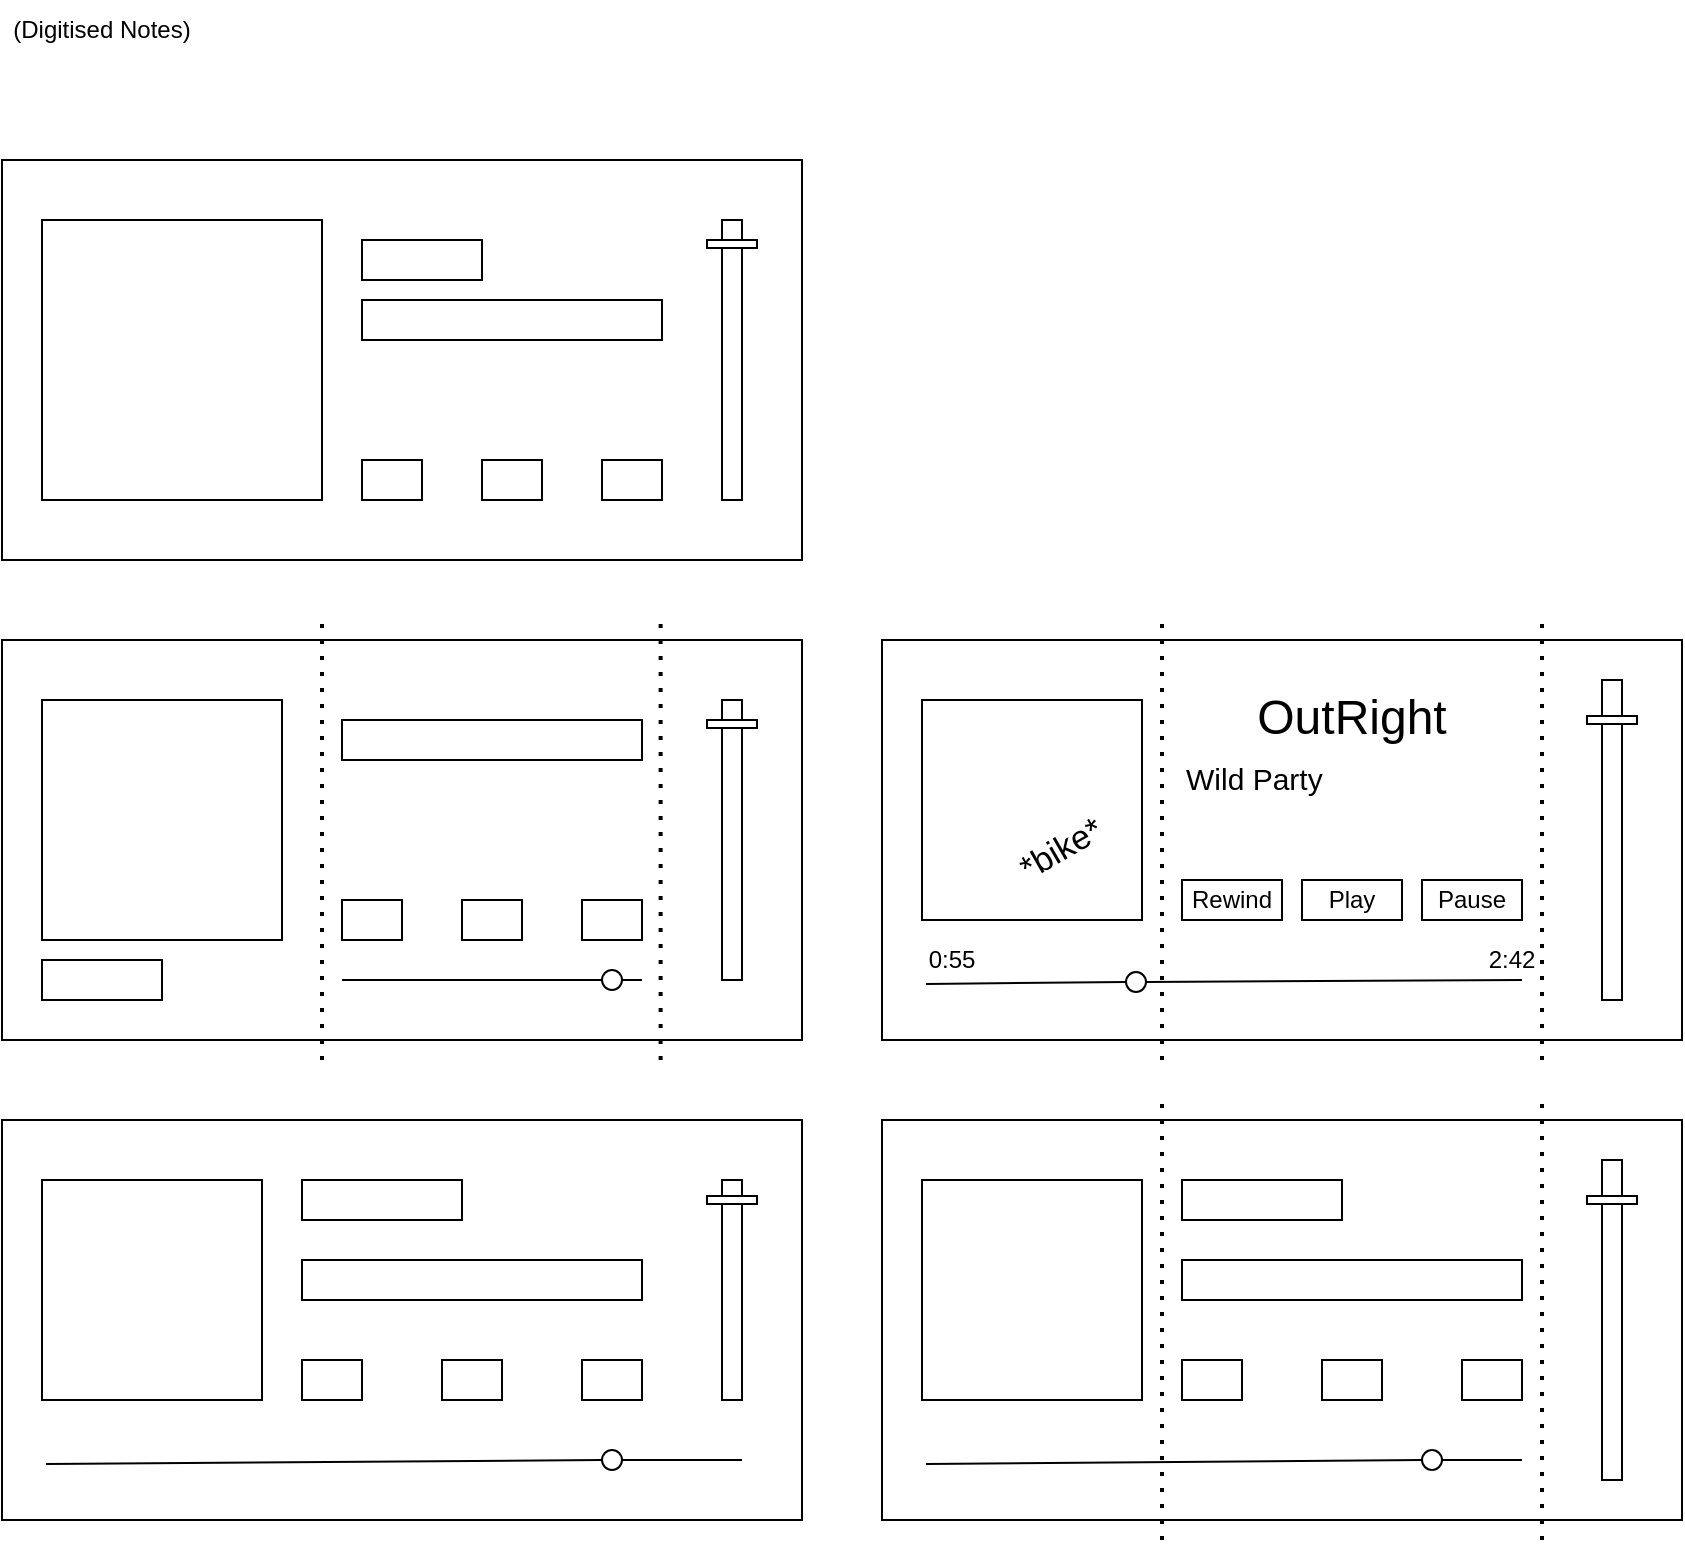 <mxfile version="24.7.5" pages="2">
  <diagram name="Initial Designs" id="BdBpXy0JC9spcdzFq0uu">
    <mxGraphModel dx="1259" dy="673" grid="1" gridSize="10" guides="1" tooltips="1" connect="1" arrows="1" fold="1" page="1" pageScale="1" pageWidth="1169" pageHeight="827" math="0" shadow="0">
      <root>
        <mxCell id="0" />
        <mxCell id="1" parent="0" />
        <mxCell id="-a6vra3BTojGLcCyPydO-1" value="" style="rounded=0;whiteSpace=wrap;html=1;" parent="1" vertex="1">
          <mxGeometry x="40" y="120" width="400" height="200" as="geometry" />
        </mxCell>
        <mxCell id="-a6vra3BTojGLcCyPydO-2" value="(Digitised Notes)" style="text;html=1;align=center;verticalAlign=middle;whiteSpace=wrap;rounded=0;" parent="1" vertex="1">
          <mxGeometry x="40" y="40" width="100" height="30" as="geometry" />
        </mxCell>
        <mxCell id="-a6vra3BTojGLcCyPydO-3" value="" style="whiteSpace=wrap;html=1;aspect=fixed;" parent="1" vertex="1">
          <mxGeometry x="60" y="150" width="140" height="140" as="geometry" />
        </mxCell>
        <mxCell id="-a6vra3BTojGLcCyPydO-4" value="" style="rounded=0;whiteSpace=wrap;html=1;" parent="1" vertex="1">
          <mxGeometry x="220" y="160" width="60" height="20" as="geometry" />
        </mxCell>
        <mxCell id="-a6vra3BTojGLcCyPydO-5" value="" style="rounded=0;whiteSpace=wrap;html=1;" parent="1" vertex="1">
          <mxGeometry x="220" y="190" width="150" height="20" as="geometry" />
        </mxCell>
        <mxCell id="-a6vra3BTojGLcCyPydO-6" value="" style="rounded=0;whiteSpace=wrap;html=1;" parent="1" vertex="1">
          <mxGeometry x="220" y="270" width="30" height="20" as="geometry" />
        </mxCell>
        <mxCell id="-a6vra3BTojGLcCyPydO-7" value="" style="rounded=0;whiteSpace=wrap;html=1;" parent="1" vertex="1">
          <mxGeometry x="280" y="270" width="30" height="20" as="geometry" />
        </mxCell>
        <mxCell id="-a6vra3BTojGLcCyPydO-8" value="" style="rounded=0;whiteSpace=wrap;html=1;" parent="1" vertex="1">
          <mxGeometry x="340" y="270" width="30" height="20" as="geometry" />
        </mxCell>
        <mxCell id="-a6vra3BTojGLcCyPydO-9" value="" style="rounded=0;whiteSpace=wrap;html=1;" parent="1" vertex="1">
          <mxGeometry x="400" y="150" width="10" height="140" as="geometry" />
        </mxCell>
        <mxCell id="-a6vra3BTojGLcCyPydO-11" value="" style="rounded=0;whiteSpace=wrap;html=1;" parent="1" vertex="1">
          <mxGeometry x="40" y="360" width="400" height="200" as="geometry" />
        </mxCell>
        <mxCell id="-a6vra3BTojGLcCyPydO-12" value="" style="whiteSpace=wrap;html=1;aspect=fixed;" parent="1" vertex="1">
          <mxGeometry x="60" y="390" width="120" height="120" as="geometry" />
        </mxCell>
        <mxCell id="-a6vra3BTojGLcCyPydO-13" value="" style="rounded=0;whiteSpace=wrap;html=1;" parent="1" vertex="1">
          <mxGeometry x="60" y="520" width="60" height="20" as="geometry" />
        </mxCell>
        <mxCell id="-a6vra3BTojGLcCyPydO-14" value="" style="rounded=0;whiteSpace=wrap;html=1;" parent="1" vertex="1">
          <mxGeometry x="210" y="400" width="150" height="20" as="geometry" />
        </mxCell>
        <mxCell id="-a6vra3BTojGLcCyPydO-15" value="" style="rounded=0;whiteSpace=wrap;html=1;" parent="1" vertex="1">
          <mxGeometry x="210" y="490" width="30" height="20" as="geometry" />
        </mxCell>
        <mxCell id="-a6vra3BTojGLcCyPydO-16" value="" style="rounded=0;whiteSpace=wrap;html=1;" parent="1" vertex="1">
          <mxGeometry x="270" y="490" width="30" height="20" as="geometry" />
        </mxCell>
        <mxCell id="-a6vra3BTojGLcCyPydO-17" value="" style="rounded=0;whiteSpace=wrap;html=1;" parent="1" vertex="1">
          <mxGeometry x="330" y="490" width="30" height="20" as="geometry" />
        </mxCell>
        <mxCell id="-a6vra3BTojGLcCyPydO-18" value="" style="rounded=0;whiteSpace=wrap;html=1;" parent="1" vertex="1">
          <mxGeometry x="400" y="390" width="10" height="140" as="geometry" />
        </mxCell>
        <mxCell id="-a6vra3BTojGLcCyPydO-20" value="" style="endArrow=none;html=1;rounded=0;entryX=0.8;entryY=0.85;entryDx=0;entryDy=0;entryPerimeter=0;" parent="1" source="-a6vra3BTojGLcCyPydO-21" target="-a6vra3BTojGLcCyPydO-11" edge="1">
          <mxGeometry width="50" height="50" relative="1" as="geometry">
            <mxPoint x="210" y="530" as="sourcePoint" />
            <mxPoint x="250" y="480" as="targetPoint" />
          </mxGeometry>
        </mxCell>
        <mxCell id="-a6vra3BTojGLcCyPydO-23" value="" style="endArrow=none;html=1;rounded=0;entryX=0;entryY=0.5;entryDx=0;entryDy=0;" parent="1" target="-a6vra3BTojGLcCyPydO-21" edge="1">
          <mxGeometry width="50" height="50" relative="1" as="geometry">
            <mxPoint x="210" y="530" as="sourcePoint" />
            <mxPoint x="360" y="530" as="targetPoint" />
          </mxGeometry>
        </mxCell>
        <mxCell id="-a6vra3BTojGLcCyPydO-21" value="" style="ellipse;whiteSpace=wrap;html=1;" parent="1" vertex="1">
          <mxGeometry x="340" y="525" width="10" height="10" as="geometry" />
        </mxCell>
        <mxCell id="-a6vra3BTojGLcCyPydO-24" value="" style="endArrow=none;dashed=1;html=1;dashPattern=1 3;strokeWidth=2;rounded=0;" parent="1" edge="1">
          <mxGeometry width="50" height="50" relative="1" as="geometry">
            <mxPoint x="200" y="570" as="sourcePoint" />
            <mxPoint x="200" y="350" as="targetPoint" />
          </mxGeometry>
        </mxCell>
        <mxCell id="-a6vra3BTojGLcCyPydO-25" value="" style="endArrow=none;dashed=1;html=1;dashPattern=1 3;strokeWidth=2;rounded=0;" parent="1" edge="1">
          <mxGeometry width="50" height="50" relative="1" as="geometry">
            <mxPoint x="369.31" y="570" as="sourcePoint" />
            <mxPoint x="369.31" y="350" as="targetPoint" />
          </mxGeometry>
        </mxCell>
        <mxCell id="-a6vra3BTojGLcCyPydO-26" value="" style="rounded=0;whiteSpace=wrap;html=1;" parent="1" vertex="1">
          <mxGeometry x="40" y="600" width="400" height="200" as="geometry" />
        </mxCell>
        <mxCell id="-a6vra3BTojGLcCyPydO-27" value="" style="whiteSpace=wrap;html=1;aspect=fixed;" parent="1" vertex="1">
          <mxGeometry x="60" y="630" width="110" height="110" as="geometry" />
        </mxCell>
        <mxCell id="-a6vra3BTojGLcCyPydO-28" value="" style="rounded=0;whiteSpace=wrap;html=1;" parent="1" vertex="1">
          <mxGeometry x="190" y="630" width="80" height="20" as="geometry" />
        </mxCell>
        <mxCell id="-a6vra3BTojGLcCyPydO-29" value="" style="rounded=0;whiteSpace=wrap;html=1;" parent="1" vertex="1">
          <mxGeometry x="190" y="670" width="170" height="20" as="geometry" />
        </mxCell>
        <mxCell id="-a6vra3BTojGLcCyPydO-30" value="" style="rounded=0;whiteSpace=wrap;html=1;" parent="1" vertex="1">
          <mxGeometry x="190" y="720" width="30" height="20" as="geometry" />
        </mxCell>
        <mxCell id="-a6vra3BTojGLcCyPydO-31" value="" style="rounded=0;whiteSpace=wrap;html=1;" parent="1" vertex="1">
          <mxGeometry x="260" y="720" width="30" height="20" as="geometry" />
        </mxCell>
        <mxCell id="-a6vra3BTojGLcCyPydO-32" value="" style="rounded=0;whiteSpace=wrap;html=1;" parent="1" vertex="1">
          <mxGeometry x="330" y="720" width="30" height="20" as="geometry" />
        </mxCell>
        <mxCell id="-a6vra3BTojGLcCyPydO-33" value="" style="rounded=0;whiteSpace=wrap;html=1;" parent="1" vertex="1">
          <mxGeometry x="400" y="630" width="10" height="110" as="geometry" />
        </mxCell>
        <mxCell id="-a6vra3BTojGLcCyPydO-34" value="" style="rounded=0;whiteSpace=wrap;html=1;fillColor=#FFFFFF;" parent="1" vertex="1">
          <mxGeometry x="392.5" y="638" width="25" height="4" as="geometry" />
        </mxCell>
        <mxCell id="-a6vra3BTojGLcCyPydO-35" value="" style="endArrow=none;html=1;rounded=0;entryX=0.925;entryY=0.85;entryDx=0;entryDy=0;entryPerimeter=0;" parent="1" source="-a6vra3BTojGLcCyPydO-37" target="-a6vra3BTojGLcCyPydO-26" edge="1">
          <mxGeometry width="50" height="50" relative="1" as="geometry">
            <mxPoint x="210" y="770" as="sourcePoint" />
            <mxPoint x="250" y="720" as="targetPoint" />
          </mxGeometry>
        </mxCell>
        <mxCell id="-a6vra3BTojGLcCyPydO-36" value="" style="endArrow=none;html=1;rounded=0;entryX=0;entryY=0.5;entryDx=0;entryDy=0;" parent="1" target="-a6vra3BTojGLcCyPydO-37" edge="1">
          <mxGeometry width="50" height="50" relative="1" as="geometry">
            <mxPoint x="62" y="772" as="sourcePoint" />
            <mxPoint x="360" y="770" as="targetPoint" />
          </mxGeometry>
        </mxCell>
        <mxCell id="-a6vra3BTojGLcCyPydO-37" value="" style="ellipse;whiteSpace=wrap;html=1;" parent="1" vertex="1">
          <mxGeometry x="340" y="765" width="10" height="10" as="geometry" />
        </mxCell>
        <mxCell id="-a6vra3BTojGLcCyPydO-41" value="" style="rounded=0;whiteSpace=wrap;html=1;fillColor=#FFFFFF;" parent="1" vertex="1">
          <mxGeometry x="392.5" y="400" width="25" height="4" as="geometry" />
        </mxCell>
        <mxCell id="-a6vra3BTojGLcCyPydO-42" value="" style="rounded=0;whiteSpace=wrap;html=1;fillColor=#FFFFFF;" parent="1" vertex="1">
          <mxGeometry x="392.5" y="160" width="25" height="4" as="geometry" />
        </mxCell>
        <mxCell id="-a6vra3BTojGLcCyPydO-43" value="" style="rounded=0;whiteSpace=wrap;html=1;" parent="1" vertex="1">
          <mxGeometry x="480" y="600" width="400" height="200" as="geometry" />
        </mxCell>
        <mxCell id="-a6vra3BTojGLcCyPydO-44" value="" style="whiteSpace=wrap;html=1;aspect=fixed;" parent="1" vertex="1">
          <mxGeometry x="500" y="630" width="110" height="110" as="geometry" />
        </mxCell>
        <mxCell id="-a6vra3BTojGLcCyPydO-45" value="" style="rounded=0;whiteSpace=wrap;html=1;" parent="1" vertex="1">
          <mxGeometry x="630" y="630" width="80" height="20" as="geometry" />
        </mxCell>
        <mxCell id="-a6vra3BTojGLcCyPydO-46" value="" style="rounded=0;whiteSpace=wrap;html=1;" parent="1" vertex="1">
          <mxGeometry x="630" y="670" width="170" height="20" as="geometry" />
        </mxCell>
        <mxCell id="-a6vra3BTojGLcCyPydO-47" value="" style="rounded=0;whiteSpace=wrap;html=1;" parent="1" vertex="1">
          <mxGeometry x="630" y="720" width="30" height="20" as="geometry" />
        </mxCell>
        <mxCell id="-a6vra3BTojGLcCyPydO-48" value="" style="rounded=0;whiteSpace=wrap;html=1;" parent="1" vertex="1">
          <mxGeometry x="700" y="720" width="30" height="20" as="geometry" />
        </mxCell>
        <mxCell id="-a6vra3BTojGLcCyPydO-49" value="" style="rounded=0;whiteSpace=wrap;html=1;" parent="1" vertex="1">
          <mxGeometry x="770" y="720" width="30" height="20" as="geometry" />
        </mxCell>
        <mxCell id="-a6vra3BTojGLcCyPydO-50" value="" style="rounded=0;whiteSpace=wrap;html=1;" parent="1" vertex="1">
          <mxGeometry x="840" y="620" width="10" height="160" as="geometry" />
        </mxCell>
        <mxCell id="-a6vra3BTojGLcCyPydO-51" value="" style="rounded=0;whiteSpace=wrap;html=1;fillColor=#FFFFFF;" parent="1" vertex="1">
          <mxGeometry x="832.5" y="638" width="25" height="4" as="geometry" />
        </mxCell>
        <mxCell id="-a6vra3BTojGLcCyPydO-52" value="" style="endArrow=none;html=1;rounded=0;" parent="1" source="-a6vra3BTojGLcCyPydO-54" edge="1">
          <mxGeometry width="50" height="50" relative="1" as="geometry">
            <mxPoint x="650" y="770" as="sourcePoint" />
            <mxPoint x="800" y="770" as="targetPoint" />
          </mxGeometry>
        </mxCell>
        <mxCell id="-a6vra3BTojGLcCyPydO-53" value="" style="endArrow=none;html=1;rounded=0;entryX=0;entryY=0.5;entryDx=0;entryDy=0;" parent="1" target="-a6vra3BTojGLcCyPydO-54" edge="1">
          <mxGeometry width="50" height="50" relative="1" as="geometry">
            <mxPoint x="502" y="772" as="sourcePoint" />
            <mxPoint x="800" y="770" as="targetPoint" />
          </mxGeometry>
        </mxCell>
        <mxCell id="-a6vra3BTojGLcCyPydO-54" value="" style="ellipse;whiteSpace=wrap;html=1;" parent="1" vertex="1">
          <mxGeometry x="750" y="765" width="10" height="10" as="geometry" />
        </mxCell>
        <mxCell id="-a6vra3BTojGLcCyPydO-55" value="" style="endArrow=none;dashed=1;html=1;dashPattern=1 3;strokeWidth=2;rounded=0;" parent="1" edge="1">
          <mxGeometry width="50" height="50" relative="1" as="geometry">
            <mxPoint x="620" y="810" as="sourcePoint" />
            <mxPoint x="620" y="590" as="targetPoint" />
          </mxGeometry>
        </mxCell>
        <mxCell id="-a6vra3BTojGLcCyPydO-56" value="" style="endArrow=none;dashed=1;html=1;dashPattern=1 3;strokeWidth=2;rounded=0;" parent="1" edge="1">
          <mxGeometry width="50" height="50" relative="1" as="geometry">
            <mxPoint x="810" y="810" as="sourcePoint" />
            <mxPoint x="810" y="590" as="targetPoint" />
          </mxGeometry>
        </mxCell>
        <mxCell id="-a6vra3BTojGLcCyPydO-59" value="" style="rounded=0;whiteSpace=wrap;html=1;" parent="1" vertex="1">
          <mxGeometry x="480" y="360" width="400" height="200" as="geometry" />
        </mxCell>
        <mxCell id="-a6vra3BTojGLcCyPydO-60" value="" style="whiteSpace=wrap;html=1;aspect=fixed;" parent="1" vertex="1">
          <mxGeometry x="500" y="390" width="110" height="110" as="geometry" />
        </mxCell>
        <mxCell id="-a6vra3BTojGLcCyPydO-63" value="Rewind" style="rounded=0;whiteSpace=wrap;html=1;" parent="1" vertex="1">
          <mxGeometry x="630" y="480" width="50" height="20" as="geometry" />
        </mxCell>
        <mxCell id="-a6vra3BTojGLcCyPydO-64" value="Play" style="rounded=0;whiteSpace=wrap;html=1;" parent="1" vertex="1">
          <mxGeometry x="690" y="480" width="50" height="20" as="geometry" />
        </mxCell>
        <mxCell id="-a6vra3BTojGLcCyPydO-65" value="Pause" style="rounded=0;whiteSpace=wrap;html=1;" parent="1" vertex="1">
          <mxGeometry x="750" y="480" width="50" height="20" as="geometry" />
        </mxCell>
        <mxCell id="-a6vra3BTojGLcCyPydO-66" value="" style="rounded=0;whiteSpace=wrap;html=1;" parent="1" vertex="1">
          <mxGeometry x="840" y="380" width="10" height="160" as="geometry" />
        </mxCell>
        <mxCell id="-a6vra3BTojGLcCyPydO-67" value="" style="rounded=0;whiteSpace=wrap;html=1;fillColor=#FFFFFF;" parent="1" vertex="1">
          <mxGeometry x="832.5" y="398" width="25" height="4" as="geometry" />
        </mxCell>
        <mxCell id="-a6vra3BTojGLcCyPydO-68" value="" style="endArrow=none;html=1;rounded=0;" parent="1" source="-a6vra3BTojGLcCyPydO-70" edge="1">
          <mxGeometry width="50" height="50" relative="1" as="geometry">
            <mxPoint x="650" y="530" as="sourcePoint" />
            <mxPoint x="800" y="530" as="targetPoint" />
          </mxGeometry>
        </mxCell>
        <mxCell id="-a6vra3BTojGLcCyPydO-69" value="" style="endArrow=none;html=1;rounded=0;entryX=0;entryY=0.5;entryDx=0;entryDy=0;" parent="1" target="-a6vra3BTojGLcCyPydO-70" edge="1">
          <mxGeometry width="50" height="50" relative="1" as="geometry">
            <mxPoint x="502" y="532" as="sourcePoint" />
            <mxPoint x="800" y="530" as="targetPoint" />
          </mxGeometry>
        </mxCell>
        <mxCell id="-a6vra3BTojGLcCyPydO-70" value="" style="ellipse;whiteSpace=wrap;html=1;" parent="1" vertex="1">
          <mxGeometry x="602" y="526" width="10" height="10" as="geometry" />
        </mxCell>
        <mxCell id="-a6vra3BTojGLcCyPydO-71" value="" style="endArrow=none;dashed=1;html=1;dashPattern=1 3;strokeWidth=2;rounded=0;" parent="1" edge="1">
          <mxGeometry width="50" height="50" relative="1" as="geometry">
            <mxPoint x="620" y="570" as="sourcePoint" />
            <mxPoint x="620" y="350" as="targetPoint" />
          </mxGeometry>
        </mxCell>
        <mxCell id="-a6vra3BTojGLcCyPydO-72" value="" style="endArrow=none;dashed=1;html=1;dashPattern=1 3;strokeWidth=2;rounded=0;" parent="1" edge="1">
          <mxGeometry width="50" height="50" relative="1" as="geometry">
            <mxPoint x="810" y="570" as="sourcePoint" />
            <mxPoint x="810" y="350" as="targetPoint" />
          </mxGeometry>
        </mxCell>
        <mxCell id="-a6vra3BTojGLcCyPydO-73" value="OutRight" style="text;html=1;align=center;verticalAlign=middle;whiteSpace=wrap;rounded=0;fontSize=24;" parent="1" vertex="1">
          <mxGeometry x="630" y="384" width="170" height="30" as="geometry" />
        </mxCell>
        <mxCell id="-a6vra3BTojGLcCyPydO-74" value="Wild Party" style="text;html=1;align=left;verticalAlign=middle;whiteSpace=wrap;rounded=0;fontSize=15;" parent="1" vertex="1">
          <mxGeometry x="630" y="414" width="170" height="30" as="geometry" />
        </mxCell>
        <mxCell id="-a6vra3BTojGLcCyPydO-94" value="*bike*" style="text;html=1;align=center;verticalAlign=middle;whiteSpace=wrap;rounded=0;rotation=-30;fontSize=17;" parent="1" vertex="1">
          <mxGeometry x="540" y="450" width="60" height="30" as="geometry" />
        </mxCell>
        <mxCell id="-a6vra3BTojGLcCyPydO-95" value="2:42" style="text;html=1;align=center;verticalAlign=middle;whiteSpace=wrap;rounded=0;" parent="1" vertex="1">
          <mxGeometry x="780" y="510" width="30" height="20" as="geometry" />
        </mxCell>
        <mxCell id="-a6vra3BTojGLcCyPydO-96" value="0:55" style="text;html=1;align=center;verticalAlign=middle;whiteSpace=wrap;rounded=0;" parent="1" vertex="1">
          <mxGeometry x="500" y="510" width="30" height="20" as="geometry" />
        </mxCell>
      </root>
    </mxGraphModel>
  </diagram>
  <diagram id="FGgp_rYThXIFCupNpxVy" name="Mindmap">
    <mxGraphModel dx="3597" dy="1923" grid="1" gridSize="10" guides="1" tooltips="1" connect="1" arrows="1" fold="1" page="1" pageScale="1" pageWidth="1169" pageHeight="827" math="0" shadow="0">
      <root>
        <mxCell id="0" />
        <mxCell id="1" parent="0" />
        <mxCell id="oOm5zM0nBoOnpF1ARKi1-18" value="" style="group;movable=1;resizable=1;rotatable=1;deletable=1;editable=1;locked=0;connectable=1;" vertex="1" connectable="0" parent="1">
          <mxGeometry x="40" y="120" width="400" height="200" as="geometry" />
        </mxCell>
        <mxCell id="oOm5zM0nBoOnpF1ARKi1-1" value="" style="rounded=0;whiteSpace=wrap;html=1;" vertex="1" parent="oOm5zM0nBoOnpF1ARKi1-18">
          <mxGeometry width="400" height="200" as="geometry" />
        </mxCell>
        <mxCell id="oOm5zM0nBoOnpF1ARKi1-2" value="" style="whiteSpace=wrap;html=1;aspect=fixed;" vertex="1" parent="oOm5zM0nBoOnpF1ARKi1-18">
          <mxGeometry x="20" y="30" width="110" height="110" as="geometry" />
        </mxCell>
        <mxCell id="oOm5zM0nBoOnpF1ARKi1-3" value="Rewind" style="rounded=0;whiteSpace=wrap;html=1;" vertex="1" parent="oOm5zM0nBoOnpF1ARKi1-18">
          <mxGeometry x="150" y="120" width="50" height="20" as="geometry" />
        </mxCell>
        <mxCell id="oOm5zM0nBoOnpF1ARKi1-4" value="Play" style="rounded=0;whiteSpace=wrap;html=1;" vertex="1" parent="oOm5zM0nBoOnpF1ARKi1-18">
          <mxGeometry x="210" y="120" width="50" height="20" as="geometry" />
        </mxCell>
        <mxCell id="oOm5zM0nBoOnpF1ARKi1-5" value="Pause" style="rounded=0;whiteSpace=wrap;html=1;" vertex="1" parent="oOm5zM0nBoOnpF1ARKi1-18">
          <mxGeometry x="270" y="120" width="50" height="20" as="geometry" />
        </mxCell>
        <mxCell id="oOm5zM0nBoOnpF1ARKi1-6" value="" style="rounded=0;whiteSpace=wrap;html=1;" vertex="1" parent="oOm5zM0nBoOnpF1ARKi1-18">
          <mxGeometry x="360" y="20" width="10" height="160" as="geometry" />
        </mxCell>
        <mxCell id="oOm5zM0nBoOnpF1ARKi1-7" value="" style="rounded=0;whiteSpace=wrap;html=1;fillColor=#FFFFFF;" vertex="1" parent="oOm5zM0nBoOnpF1ARKi1-18">
          <mxGeometry x="352.5" y="38" width="25" height="4" as="geometry" />
        </mxCell>
        <mxCell id="oOm5zM0nBoOnpF1ARKi1-8" value="" style="endArrow=none;html=1;rounded=0;" edge="1" parent="oOm5zM0nBoOnpF1ARKi1-18" source="oOm5zM0nBoOnpF1ARKi1-10">
          <mxGeometry width="50" height="50" relative="1" as="geometry">
            <mxPoint x="170" y="170" as="sourcePoint" />
            <mxPoint x="320" y="170" as="targetPoint" />
          </mxGeometry>
        </mxCell>
        <mxCell id="oOm5zM0nBoOnpF1ARKi1-9" value="" style="endArrow=none;html=1;rounded=0;entryX=0;entryY=0.5;entryDx=0;entryDy=0;" edge="1" parent="oOm5zM0nBoOnpF1ARKi1-18" target="oOm5zM0nBoOnpF1ARKi1-10">
          <mxGeometry width="50" height="50" relative="1" as="geometry">
            <mxPoint x="22" y="172" as="sourcePoint" />
            <mxPoint x="320" y="170" as="targetPoint" />
          </mxGeometry>
        </mxCell>
        <mxCell id="oOm5zM0nBoOnpF1ARKi1-10" value="" style="ellipse;whiteSpace=wrap;html=1;" vertex="1" parent="oOm5zM0nBoOnpF1ARKi1-18">
          <mxGeometry x="122" y="166" width="10" height="10" as="geometry" />
        </mxCell>
        <mxCell id="oOm5zM0nBoOnpF1ARKi1-13" value="OutRight" style="text;html=1;align=center;verticalAlign=middle;whiteSpace=wrap;rounded=0;fontSize=24;" vertex="1" parent="oOm5zM0nBoOnpF1ARKi1-18">
          <mxGeometry x="150" y="24" width="170" height="30" as="geometry" />
        </mxCell>
        <mxCell id="oOm5zM0nBoOnpF1ARKi1-14" value="Wild Party" style="text;html=1;align=left;verticalAlign=middle;whiteSpace=wrap;rounded=0;fontSize=15;" vertex="1" parent="oOm5zM0nBoOnpF1ARKi1-18">
          <mxGeometry x="150" y="54" width="170" height="30" as="geometry" />
        </mxCell>
        <mxCell id="oOm5zM0nBoOnpF1ARKi1-15" value="*bike*" style="text;html=1;align=center;verticalAlign=middle;whiteSpace=wrap;rounded=0;rotation=-30;fontSize=17;" vertex="1" parent="oOm5zM0nBoOnpF1ARKi1-18">
          <mxGeometry x="60" y="90" width="60" height="30" as="geometry" />
        </mxCell>
        <mxCell id="oOm5zM0nBoOnpF1ARKi1-16" value="2:42" style="text;html=1;align=center;verticalAlign=middle;whiteSpace=wrap;rounded=0;" vertex="1" parent="oOm5zM0nBoOnpF1ARKi1-18">
          <mxGeometry x="300" y="150" width="30" height="20" as="geometry" />
        </mxCell>
        <mxCell id="oOm5zM0nBoOnpF1ARKi1-17" value="0:55" style="text;html=1;align=center;verticalAlign=middle;whiteSpace=wrap;rounded=0;" vertex="1" parent="oOm5zM0nBoOnpF1ARKi1-18">
          <mxGeometry x="20" y="150" width="30" height="20" as="geometry" />
        </mxCell>
        <mxCell id="oOm5zM0nBoOnpF1ARKi1-20" value="[Player]" style="text;html=1;align=center;verticalAlign=middle;whiteSpace=wrap;rounded=0;fontStyle=1;fontSize=26;" vertex="1" parent="1">
          <mxGeometry x="150" y="70" width="270" height="30" as="geometry" />
        </mxCell>
        <mxCell id="oOm5zM0nBoOnpF1ARKi1-21" value="" style="strokeWidth=2;html=1;shape=mxgraph.flowchart.annotation_2;align=left;labelPosition=right;pointerEvents=1;" vertex="1" parent="1">
          <mxGeometry x="90" y="400" width="60" height="200" as="geometry" />
        </mxCell>
        <mxCell id="oOm5zM0nBoOnpF1ARKi1-22" value="songs&amp;nbsp; &amp;nbsp;" style="strokeWidth=2;html=1;shape=mxgraph.flowchart.multi-document;whiteSpace=wrap;" vertex="1" parent="1">
          <mxGeometry x="130" y="530" width="88" height="60" as="geometry" />
        </mxCell>
        <mxCell id="oOm5zM0nBoOnpF1ARKi1-25" value="" style="group" vertex="1" connectable="0" parent="1">
          <mxGeometry x="130" y="414" width="90.61" height="46" as="geometry" />
        </mxCell>
        <mxCell id="oOm5zM0nBoOnpF1ARKi1-23" value="" style="verticalLabelPosition=bottom;verticalAlign=middle;html=1;shape=card;whiteSpace=wrap;size=20;arcSize=12;" vertex="1" parent="oOm5zM0nBoOnpF1ARKi1-25">
          <mxGeometry width="90.61" height="46" as="geometry" />
        </mxCell>
        <mxCell id="oOm5zM0nBoOnpF1ARKi1-24" value="&lt;font style=&quot;font-size: 11px;&quot;&gt;Mix Metadata&amp;nbsp;&lt;/font&gt;&lt;div style=&quot;font-size: 11px;&quot;&gt;&lt;font style=&quot;font-size: 11px;&quot;&gt;.MPData&lt;/font&gt;&lt;/div&gt;" style="text;html=1;align=center;verticalAlign=middle;whiteSpace=wrap;rounded=0;spacing=1;" vertex="1" parent="oOm5zM0nBoOnpF1ARKi1-25">
          <mxGeometry x="20" y="8" width="70" height="30" as="geometry" />
        </mxCell>
        <mxCell id="oOm5zM0nBoOnpF1ARKi1-95" value="" style="ellipse;whiteSpace=wrap;html=1;fillColor=#60a917;fontColor=#ffffff;strokeColor=#2D7600;" vertex="1" parent="oOm5zM0nBoOnpF1ARKi1-25">
          <mxGeometry y="26" width="20" height="20" as="geometry" />
        </mxCell>
        <mxCell id="oOm5zM0nBoOnpF1ARKi1-102" value="" style="verticalLabelPosition=bottom;verticalAlign=middle;html=1;shape=card;whiteSpace=wrap;size=20;arcSize=12;fillColor=none;" vertex="1" parent="oOm5zM0nBoOnpF1ARKi1-25">
          <mxGeometry width="90.61" height="46" as="geometry" />
        </mxCell>
        <mxCell id="oOm5zM0nBoOnpF1ARKi1-26" value="" style="group" vertex="1" connectable="0" parent="1">
          <mxGeometry x="130" y="470" width="90.61" height="46" as="geometry" />
        </mxCell>
        <mxCell id="oOm5zM0nBoOnpF1ARKi1-27" value="" style="verticalLabelPosition=bottom;verticalAlign=middle;html=1;shape=card;whiteSpace=wrap;size=20;arcSize=12;" vertex="1" parent="oOm5zM0nBoOnpF1ARKi1-26">
          <mxGeometry width="90.61" height="46" as="geometry" />
        </mxCell>
        <mxCell id="oOm5zM0nBoOnpF1ARKi1-28" value="Visuals file&lt;div&gt;.MPView&lt;/div&gt;" style="text;html=1;align=center;verticalAlign=middle;whiteSpace=wrap;rounded=0;" vertex="1" parent="oOm5zM0nBoOnpF1ARKi1-26">
          <mxGeometry x="20" y="8" width="70" height="30" as="geometry" />
        </mxCell>
        <mxCell id="oOm5zM0nBoOnpF1ARKi1-92" value="" style="ellipse;whiteSpace=wrap;html=1;fillColor=#1ba1e2;fontColor=#ffffff;strokeColor=#006EAF;" vertex="1" parent="oOm5zM0nBoOnpF1ARKi1-26">
          <mxGeometry y="26" width="20" height="20" as="geometry" />
        </mxCell>
        <mxCell id="oOm5zM0nBoOnpF1ARKi1-93" value="" style="verticalLabelPosition=bottom;verticalAlign=middle;html=1;shape=card;whiteSpace=wrap;size=20;arcSize=12;fillColor=none;" vertex="1" parent="oOm5zM0nBoOnpF1ARKi1-26">
          <mxGeometry width="90.61" height="46" as="geometry" />
        </mxCell>
        <mxCell id="oOm5zM0nBoOnpF1ARKi1-29" value="MixFile" style="text;html=1;align=center;verticalAlign=middle;whiteSpace=wrap;rounded=0;" vertex="1" parent="1">
          <mxGeometry x="30" y="486" width="60" height="30" as="geometry" />
        </mxCell>
        <mxCell id="oOm5zM0nBoOnpF1ARKi1-31" value="" style="curved=1;endArrow=classic;html=1;rounded=0;exitX=0.5;exitY=0;exitDx=0;exitDy=0;strokeWidth=3;" edge="1" parent="1" source="oOm5zM0nBoOnpF1ARKi1-29">
          <mxGeometry width="50" height="50" relative="1" as="geometry">
            <mxPoint x="50" y="439" as="sourcePoint" />
            <mxPoint x="70" y="330" as="targetPoint" />
            <Array as="points">
              <mxPoint x="30" y="430" />
              <mxPoint x="40" y="360" />
            </Array>
          </mxGeometry>
        </mxCell>
        <mxCell id="oOm5zM0nBoOnpF1ARKi1-32" value="" style="curved=1;endArrow=classic;html=1;rounded=0;strokeWidth=3;" edge="1" parent="1">
          <mxGeometry width="50" height="50" relative="1" as="geometry">
            <mxPoint x="240" y="500" as="sourcePoint" />
            <mxPoint x="330" y="730" as="targetPoint" />
            <Array as="points">
              <mxPoint x="280" y="510" />
              <mxPoint x="260" y="700" />
            </Array>
          </mxGeometry>
        </mxCell>
        <mxCell id="oOm5zM0nBoOnpF1ARKi1-33" value="" style="curved=1;endArrow=classic;html=1;rounded=0;strokeWidth=3;" edge="1" parent="1">
          <mxGeometry width="50" height="50" relative="1" as="geometry">
            <mxPoint x="240" y="440" as="sourcePoint" />
            <mxPoint x="680" y="220" as="targetPoint" />
            <Array as="points">
              <mxPoint x="470" y="440" />
              <mxPoint x="530" y="250" />
            </Array>
          </mxGeometry>
        </mxCell>
        <mxCell id="oOm5zM0nBoOnpF1ARKi1-34" value="" style="strokeWidth=2;html=1;shape=mxgraph.flowchart.annotation_2;align=left;labelPosition=right;pointerEvents=1;" vertex="1" parent="1">
          <mxGeometry x="340" y="640" width="60" height="190" as="geometry" />
        </mxCell>
        <mxCell id="oOm5zM0nBoOnpF1ARKi1-35" value="" style="strokeWidth=2;html=1;shape=mxgraph.flowchart.annotation_2;align=left;labelPosition=right;pointerEvents=1;" vertex="1" parent="1">
          <mxGeometry x="690.61" y="124" width="60" height="190" as="geometry" />
        </mxCell>
        <mxCell id="oOm5zM0nBoOnpF1ARKi1-37" value="" style="group" vertex="1" connectable="0" parent="1">
          <mxGeometry x="380" y="650" width="90.61" height="46" as="geometry" />
        </mxCell>
        <mxCell id="oOm5zM0nBoOnpF1ARKi1-38" value="" style="verticalLabelPosition=bottom;verticalAlign=middle;html=1;shape=card;whiteSpace=wrap;size=20;arcSize=12;" vertex="1" parent="oOm5zM0nBoOnpF1ARKi1-37">
          <mxGeometry width="90.61" height="46" as="geometry" />
        </mxCell>
        <mxCell id="oOm5zM0nBoOnpF1ARKi1-39" value="Colours for each control" style="text;html=1;align=center;verticalAlign=middle;whiteSpace=wrap;rounded=0;" vertex="1" parent="oOm5zM0nBoOnpF1ARKi1-37">
          <mxGeometry x="20" y="8" width="70" height="30" as="geometry" />
        </mxCell>
        <mxCell id="oOm5zM0nBoOnpF1ARKi1-104" value="" style="ellipse;whiteSpace=wrap;html=1;fillColor=#1ba1e2;fontColor=#ffffff;strokeColor=#006EAF;" vertex="1" parent="oOm5zM0nBoOnpF1ARKi1-37">
          <mxGeometry y="26" width="20" height="20" as="geometry" />
        </mxCell>
        <mxCell id="oOm5zM0nBoOnpF1ARKi1-115" value="" style="verticalLabelPosition=bottom;verticalAlign=middle;html=1;shape=card;whiteSpace=wrap;size=20;arcSize=12;fillColor=none;" vertex="1" parent="oOm5zM0nBoOnpF1ARKi1-37">
          <mxGeometry width="90.61" height="46" as="geometry" />
        </mxCell>
        <mxCell id="oOm5zM0nBoOnpF1ARKi1-40" value="" style="group" vertex="1" connectable="0" parent="1">
          <mxGeometry x="380" y="710" width="90.61" height="46" as="geometry" />
        </mxCell>
        <mxCell id="oOm5zM0nBoOnpF1ARKi1-41" value="" style="verticalLabelPosition=bottom;verticalAlign=middle;html=1;shape=card;whiteSpace=wrap;size=20;arcSize=12;" vertex="1" parent="oOm5zM0nBoOnpF1ARKi1-40">
          <mxGeometry width="90.61" height="46" as="geometry" />
        </mxCell>
        <mxCell id="oOm5zM0nBoOnpF1ARKi1-42" value="Background images" style="text;html=1;align=center;verticalAlign=middle;whiteSpace=wrap;rounded=0;" vertex="1" parent="oOm5zM0nBoOnpF1ARKi1-40">
          <mxGeometry x="20" y="8" width="70" height="30" as="geometry" />
        </mxCell>
        <mxCell id="oOm5zM0nBoOnpF1ARKi1-112" value="" style="ellipse;whiteSpace=wrap;html=1;fillColor=#6a00ff;fontColor=#ffffff;strokeColor=#3700CC;" vertex="1" parent="oOm5zM0nBoOnpF1ARKi1-40">
          <mxGeometry y="26" width="20" height="20" as="geometry" />
        </mxCell>
        <mxCell id="oOm5zM0nBoOnpF1ARKi1-116" value="" style="verticalLabelPosition=bottom;verticalAlign=middle;html=1;shape=card;whiteSpace=wrap;size=20;arcSize=12;fillColor=none;" vertex="1" parent="oOm5zM0nBoOnpF1ARKi1-40">
          <mxGeometry x="5.551e-16" width="90.61" height="46" as="geometry" />
        </mxCell>
        <mxCell id="oOm5zM0nBoOnpF1ARKi1-43" value="" style="group" vertex="1" connectable="0" parent="1">
          <mxGeometry x="380" y="770" width="90.61" height="46" as="geometry" />
        </mxCell>
        <mxCell id="oOm5zM0nBoOnpF1ARKi1-44" value="" style="verticalLabelPosition=bottom;verticalAlign=middle;html=1;shape=card;whiteSpace=wrap;size=20;arcSize=12;" vertex="1" parent="oOm5zM0nBoOnpF1ARKi1-43">
          <mxGeometry width="90.61" height="46" as="geometry" />
        </mxCell>
        <mxCell id="oOm5zM0nBoOnpF1ARKi1-45" value="Custom text for controls" style="text;html=1;align=center;verticalAlign=middle;whiteSpace=wrap;rounded=0;" vertex="1" parent="oOm5zM0nBoOnpF1ARKi1-43">
          <mxGeometry x="20" y="8" width="70" height="30" as="geometry" />
        </mxCell>
        <mxCell id="oOm5zM0nBoOnpF1ARKi1-106" value="" style="ellipse;whiteSpace=wrap;html=1;fillColor=#1ba1e2;fontColor=#ffffff;strokeColor=#006EAF;" vertex="1" parent="oOm5zM0nBoOnpF1ARKi1-43">
          <mxGeometry y="26" width="20" height="20" as="geometry" />
        </mxCell>
        <mxCell id="oOm5zM0nBoOnpF1ARKi1-117" value="" style="verticalLabelPosition=bottom;verticalAlign=middle;html=1;shape=card;whiteSpace=wrap;size=20;arcSize=12;fillColor=none;" vertex="1" parent="oOm5zM0nBoOnpF1ARKi1-43">
          <mxGeometry width="90.61" height="46" as="geometry" />
        </mxCell>
        <mxCell id="oOm5zM0nBoOnpF1ARKi1-46" value="" style="group" vertex="1" connectable="0" parent="1">
          <mxGeometry x="480" y="650" width="90.61" height="46" as="geometry" />
        </mxCell>
        <mxCell id="oOm5zM0nBoOnpF1ARKi1-47" value="" style="verticalLabelPosition=bottom;verticalAlign=middle;html=1;shape=card;whiteSpace=wrap;size=20;arcSize=12;" vertex="1" parent="oOm5zM0nBoOnpF1ARKi1-46">
          <mxGeometry width="90.61" height="46" as="geometry" />
        </mxCell>
        <mxCell id="oOm5zM0nBoOnpF1ARKi1-48" value="Fonts?" style="text;html=1;align=center;verticalAlign=middle;whiteSpace=wrap;rounded=0;" vertex="1" parent="oOm5zM0nBoOnpF1ARKi1-46">
          <mxGeometry x="20" y="8" width="70.61" height="30" as="geometry" />
        </mxCell>
        <mxCell id="oOm5zM0nBoOnpF1ARKi1-103" value="" style="ellipse;whiteSpace=wrap;html=1;fillColor=#6a00ff;fontColor=#ffffff;strokeColor=#3700CC;" vertex="1" parent="oOm5zM0nBoOnpF1ARKi1-46">
          <mxGeometry y="26" width="20" height="20" as="geometry" />
        </mxCell>
        <mxCell id="oOm5zM0nBoOnpF1ARKi1-114" value="" style="verticalLabelPosition=bottom;verticalAlign=middle;html=1;shape=card;whiteSpace=wrap;size=20;arcSize=12;fillColor=none;" vertex="1" parent="oOm5zM0nBoOnpF1ARKi1-46">
          <mxGeometry width="90.61" height="46" as="geometry" />
        </mxCell>
        <mxCell id="oOm5zM0nBoOnpF1ARKi1-134" value="" style="curved=1;endArrow=classic;html=1;rounded=0;strokeWidth=3;" edge="1" parent="oOm5zM0nBoOnpF1ARKi1-46">
          <mxGeometry width="50" height="50" relative="1" as="geometry">
            <mxPoint x="-49.69" as="sourcePoint" />
            <mxPoint x="-10" y="-40" as="targetPoint" />
            <Array as="points">
              <mxPoint x="-50" y="-20" />
              <mxPoint x="-30" y="-40" />
            </Array>
          </mxGeometry>
        </mxCell>
        <mxCell id="oOm5zM0nBoOnpF1ARKi1-50" value="" style="group" vertex="1" connectable="0" parent="1">
          <mxGeometry x="480" y="770" width="90.61" height="46" as="geometry" />
        </mxCell>
        <mxCell id="oOm5zM0nBoOnpF1ARKi1-51" value="" style="verticalLabelPosition=bottom;verticalAlign=middle;html=1;shape=card;whiteSpace=wrap;size=20;arcSize=12;" vertex="1" parent="oOm5zM0nBoOnpF1ARKi1-50">
          <mxGeometry width="90.61" height="46" as="geometry" />
        </mxCell>
        <mxCell id="oOm5zM0nBoOnpF1ARKi1-52" value="Positioning of controls" style="text;html=1;align=center;verticalAlign=middle;whiteSpace=wrap;rounded=0;" vertex="1" parent="oOm5zM0nBoOnpF1ARKi1-50">
          <mxGeometry x="20" y="8" width="70.61" height="30" as="geometry" />
        </mxCell>
        <mxCell id="oOm5zM0nBoOnpF1ARKi1-107" value="" style="ellipse;whiteSpace=wrap;html=1;fillColor=#6a00ff;fontColor=#ffffff;strokeColor=#3700CC;" vertex="1" parent="oOm5zM0nBoOnpF1ARKi1-50">
          <mxGeometry y="26" width="20" height="20" as="geometry" />
        </mxCell>
        <mxCell id="oOm5zM0nBoOnpF1ARKi1-118" value="" style="verticalLabelPosition=bottom;verticalAlign=middle;html=1;shape=card;whiteSpace=wrap;size=20;arcSize=12;fillColor=none;" vertex="1" parent="oOm5zM0nBoOnpF1ARKi1-50">
          <mxGeometry width="90.61" height="46" as="geometry" />
        </mxCell>
        <mxCell id="oOm5zM0nBoOnpF1ARKi1-58" value="" style="group" vertex="1" connectable="0" parent="1">
          <mxGeometry x="730.61" y="134" width="90.61" height="46" as="geometry" />
        </mxCell>
        <mxCell id="oOm5zM0nBoOnpF1ARKi1-59" value="" style="verticalLabelPosition=bottom;verticalAlign=middle;html=1;shape=card;whiteSpace=wrap;size=20;arcSize=12;" vertex="1" parent="oOm5zM0nBoOnpF1ARKi1-58">
          <mxGeometry width="90.61" height="46" as="geometry" />
        </mxCell>
        <mxCell id="oOm5zM0nBoOnpF1ARKi1-60" value="Mix order" style="text;html=1;align=center;verticalAlign=middle;whiteSpace=wrap;rounded=0;" vertex="1" parent="oOm5zM0nBoOnpF1ARKi1-58">
          <mxGeometry x="20" y="8" width="68" height="30" as="geometry" />
        </mxCell>
        <mxCell id="oOm5zM0nBoOnpF1ARKi1-121" value="" style="ellipse;whiteSpace=wrap;html=1;fillColor=#60a917;fontColor=#ffffff;strokeColor=#2D7600;" vertex="1" parent="oOm5zM0nBoOnpF1ARKi1-58">
          <mxGeometry y="26" width="20" height="20" as="geometry" />
        </mxCell>
        <mxCell id="oOm5zM0nBoOnpF1ARKi1-125" value="" style="verticalLabelPosition=bottom;verticalAlign=middle;html=1;shape=card;whiteSpace=wrap;size=20;arcSize=12;fillColor=none;" vertex="1" parent="oOm5zM0nBoOnpF1ARKi1-58">
          <mxGeometry width="90.61" height="46" as="geometry" />
        </mxCell>
        <mxCell id="oOm5zM0nBoOnpF1ARKi1-62" value="" style="group" vertex="1" connectable="0" parent="1">
          <mxGeometry x="730.61" y="194" width="120.61" height="46" as="geometry" />
        </mxCell>
        <mxCell id="oOm5zM0nBoOnpF1ARKi1-63" value="" style="verticalLabelPosition=bottom;verticalAlign=middle;html=1;shape=card;whiteSpace=wrap;size=20;arcSize=12;" vertex="1" parent="oOm5zM0nBoOnpF1ARKi1-62">
          <mxGeometry width="90.61" height="46" as="geometry" />
        </mxCell>
        <mxCell id="oOm5zM0nBoOnpF1ARKi1-64" value="Mix effects" style="text;html=1;align=center;verticalAlign=middle;whiteSpace=wrap;rounded=0;" vertex="1" parent="oOm5zM0nBoOnpF1ARKi1-62">
          <mxGeometry x="20" y="8" width="68" height="30" as="geometry" />
        </mxCell>
        <mxCell id="oOm5zM0nBoOnpF1ARKi1-122" value="" style="ellipse;whiteSpace=wrap;html=1;fillColor=#6a00ff;fontColor=#ffffff;strokeColor=#3700CC;" vertex="1" parent="oOm5zM0nBoOnpF1ARKi1-62">
          <mxGeometry y="26" width="20" height="20" as="geometry" />
        </mxCell>
        <mxCell id="oOm5zM0nBoOnpF1ARKi1-126" value="" style="verticalLabelPosition=bottom;verticalAlign=middle;html=1;shape=card;whiteSpace=wrap;size=20;arcSize=12;fillColor=none;" vertex="1" parent="oOm5zM0nBoOnpF1ARKi1-62">
          <mxGeometry width="90.61" height="46" as="geometry" />
        </mxCell>
        <mxCell id="oOm5zM0nBoOnpF1ARKi1-68" value="" style="group" vertex="1" connectable="0" parent="1">
          <mxGeometry x="730.61" y="254" width="90.61" height="46" as="geometry" />
        </mxCell>
        <mxCell id="oOm5zM0nBoOnpF1ARKi1-69" value="" style="verticalLabelPosition=bottom;verticalAlign=middle;html=1;shape=card;whiteSpace=wrap;size=20;arcSize=12;" vertex="1" parent="oOm5zM0nBoOnpF1ARKi1-68">
          <mxGeometry width="90.61" height="46" as="geometry" />
        </mxCell>
        <mxCell id="oOm5zM0nBoOnpF1ARKi1-70" value="Per-song effects" style="text;html=1;align=center;verticalAlign=middle;whiteSpace=wrap;rounded=0;" vertex="1" parent="oOm5zM0nBoOnpF1ARKi1-68">
          <mxGeometry x="20" y="8" width="68" height="30" as="geometry" />
        </mxCell>
        <mxCell id="oOm5zM0nBoOnpF1ARKi1-123" value="" style="ellipse;whiteSpace=wrap;html=1;fillColor=#1ba1e2;fontColor=#ffffff;strokeColor=#006EAF;" vertex="1" parent="oOm5zM0nBoOnpF1ARKi1-68">
          <mxGeometry y="26" width="20" height="20" as="geometry" />
        </mxCell>
        <mxCell id="oOm5zM0nBoOnpF1ARKi1-127" value="" style="verticalLabelPosition=bottom;verticalAlign=middle;html=1;shape=card;whiteSpace=wrap;size=20;arcSize=12;fillColor=none;" vertex="1" parent="oOm5zM0nBoOnpF1ARKi1-68">
          <mxGeometry width="90.61" height="46" as="geometry" />
        </mxCell>
        <mxCell id="oOm5zM0nBoOnpF1ARKi1-71" value="" style="group" vertex="1" connectable="0" parent="1">
          <mxGeometry x="830.61" y="134" width="90.61" height="46" as="geometry" />
        </mxCell>
        <mxCell id="oOm5zM0nBoOnpF1ARKi1-72" value="" style="verticalLabelPosition=bottom;verticalAlign=middle;html=1;shape=card;whiteSpace=wrap;size=20;arcSize=12;" vertex="1" parent="oOm5zM0nBoOnpF1ARKi1-71">
          <mxGeometry width="90.61" height="46" as="geometry" />
        </mxCell>
        <mxCell id="oOm5zM0nBoOnpF1ARKi1-73" value="Cross-song effects" style="text;html=1;align=center;verticalAlign=middle;whiteSpace=wrap;rounded=0;" vertex="1" parent="oOm5zM0nBoOnpF1ARKi1-71">
          <mxGeometry x="20" y="8" width="70" height="30" as="geometry" />
        </mxCell>
        <mxCell id="oOm5zM0nBoOnpF1ARKi1-124" value="" style="ellipse;whiteSpace=wrap;html=1;fillColor=#6a00ff;fontColor=#ffffff;strokeColor=#3700CC;" vertex="1" parent="oOm5zM0nBoOnpF1ARKi1-71">
          <mxGeometry y="26" width="20" height="20" as="geometry" />
        </mxCell>
        <mxCell id="oOm5zM0nBoOnpF1ARKi1-128" value="" style="verticalLabelPosition=bottom;verticalAlign=middle;html=1;shape=card;whiteSpace=wrap;size=20;arcSize=12;fillColor=none;" vertex="1" parent="oOm5zM0nBoOnpF1ARKi1-71">
          <mxGeometry width="90.61" height="46" as="geometry" />
        </mxCell>
        <mxCell id="oOm5zM0nBoOnpF1ARKi1-80" value="" style="curved=1;endArrow=classic;html=1;rounded=0;strokeWidth=3;" edge="1" parent="1">
          <mxGeometry width="50" height="50" relative="1" as="geometry">
            <mxPoint x="425.3" y="830" as="sourcePoint" />
            <mxPoint x="415.3" y="944" as="targetPoint" />
            <Array as="points">
              <mxPoint x="430" y="850" />
              <mxPoint x="430" y="910" />
            </Array>
          </mxGeometry>
        </mxCell>
        <mxCell id="oOm5zM0nBoOnpF1ARKi1-83" value="" style="ellipse;whiteSpace=wrap;html=1;fillColor=#60a917;fontColor=#ffffff;strokeColor=#2D7600;" vertex="1" parent="1">
          <mxGeometry x="10" y="10" width="20" height="20" as="geometry" />
        </mxCell>
        <mxCell id="oOm5zM0nBoOnpF1ARKi1-84" value="" style="ellipse;whiteSpace=wrap;html=1;fillColor=#1ba1e2;fontColor=#ffffff;strokeColor=#006EAF;" vertex="1" parent="1">
          <mxGeometry x="10" y="40" width="20" height="20" as="geometry" />
        </mxCell>
        <mxCell id="oOm5zM0nBoOnpF1ARKi1-85" value="" style="ellipse;whiteSpace=wrap;html=1;fillColor=#6a00ff;fontColor=#ffffff;strokeColor=#3700CC;" vertex="1" parent="1">
          <mxGeometry x="10" y="70" width="20" height="20" as="geometry" />
        </mxCell>
        <mxCell id="oOm5zM0nBoOnpF1ARKi1-86" value="REQUIRED" style="text;html=1;align=left;verticalAlign=middle;whiteSpace=wrap;rounded=0;spacing=3;" vertex="1" parent="1">
          <mxGeometry x="40" y="12.5" width="100" height="15" as="geometry" />
        </mxCell>
        <mxCell id="oOm5zM0nBoOnpF1ARKi1-87" value="ENHANCEMENT" style="text;html=1;align=left;verticalAlign=middle;whiteSpace=wrap;rounded=0;spacing=3;" vertex="1" parent="1">
          <mxGeometry x="40" y="42.5" width="100" height="15" as="geometry" />
        </mxCell>
        <mxCell id="oOm5zM0nBoOnpF1ARKi1-88" value="NO PROMISES" style="text;html=1;align=left;verticalAlign=middle;whiteSpace=wrap;rounded=0;spacing=3;" vertex="1" parent="1">
          <mxGeometry x="40" y="72.5" width="100" height="15" as="geometry" />
        </mxCell>
        <mxCell id="oOm5zM0nBoOnpF1ARKi1-119" value="Effectively allows buttons to have custom text upto a certain amount of characters (depending on control and layout)." style="text;html=1;align=left;verticalAlign=top;whiteSpace=wrap;rounded=0;" vertex="1" parent="1">
          <mxGeometry x="350.3" y="950" width="150" height="90" as="geometry" />
        </mxCell>
        <mxCell id="oOm5zM0nBoOnpF1ARKi1-129" value="" style="curved=1;endArrow=classic;html=1;rounded=0;strokeWidth=3;" edge="1" parent="1">
          <mxGeometry width="50" height="50" relative="1" as="geometry">
            <mxPoint x="550" y="820" as="sourcePoint" />
            <mxPoint x="570" y="940" as="targetPoint" />
            <Array as="points">
              <mxPoint x="554.7" y="840" />
              <mxPoint x="560" y="890" />
            </Array>
          </mxGeometry>
        </mxCell>
        <mxCell id="oOm5zM0nBoOnpF1ARKi1-130" value="Most of the view file&#39;s stuff is effectively like how skins work with a bunch of other media players and stuff. But I ain&#39;t smart enough to implement it in the same way." style="text;html=1;align=left;verticalAlign=top;whiteSpace=wrap;rounded=0;" vertex="1" parent="1">
          <mxGeometry x="200" y="756" width="160" height="100" as="geometry" />
        </mxCell>
        <mxCell id="oOm5zM0nBoOnpF1ARKi1-131" value="Probably more the option of preset layouts like vertical media controls etc." style="text;html=1;align=left;verticalAlign=top;whiteSpace=wrap;rounded=0;" vertex="1" parent="1">
          <mxGeometry x="520" y="940" width="130" height="63" as="geometry" />
        </mxCell>
        <mxCell id="oOm5zM0nBoOnpF1ARKi1-132" value="" style="curved=1;endArrow=classic;html=1;rounded=0;strokeWidth=3;" edge="1" parent="1">
          <mxGeometry width="50" height="50" relative="1" as="geometry">
            <mxPoint x="480" y="730" as="sourcePoint" />
            <mxPoint x="670" y="860" as="targetPoint" />
            <Array as="points">
              <mxPoint x="540" y="740" />
              <mxPoint x="630" y="790" />
            </Array>
          </mxGeometry>
        </mxCell>
        <mxCell id="oOm5zM0nBoOnpF1ARKi1-133" value="Instead of background colours, images for some of the panels." style="text;html=1;align=left;verticalAlign=top;whiteSpace=wrap;rounded=0;" vertex="1" parent="1">
          <mxGeometry x="620" y="860" width="130" height="50" as="geometry" />
        </mxCell>
        <mxCell id="oOm5zM0nBoOnpF1ARKi1-135" value="Just allows a colour picker for controls and their content (text)." style="text;html=1;align=left;verticalAlign=top;whiteSpace=wrap;rounded=0;" vertex="1" parent="1">
          <mxGeometry x="470.61" y="580" width="130" height="50" as="geometry" />
        </mxCell>
        <mxCell id="oOm5zM0nBoOnpF1ARKi1-136" value="" style="curved=1;endArrow=classic;html=1;rounded=0;strokeWidth=3;" edge="1" parent="1">
          <mxGeometry width="50" height="50" relative="1" as="geometry">
            <mxPoint x="570.61" y="670" as="sourcePoint" />
            <mxPoint x="670" y="710" as="targetPoint" />
            <Array as="points">
              <mxPoint x="600" y="670" />
              <mxPoint x="650" y="690" />
            </Array>
          </mxGeometry>
        </mxCell>
        <mxCell id="oOm5zM0nBoOnpF1ARKi1-137" value="Very unlikely, but allow the user to embed a font in the view file?" style="text;html=1;align=left;verticalAlign=top;whiteSpace=wrap;rounded=0;" vertex="1" parent="1">
          <mxGeometry x="620" y="708" width="130" height="50" as="geometry" />
        </mxCell>
        <mxCell id="oOm5zM0nBoOnpF1ARKi1-138" value="" style="curved=1;endArrow=classic;html=1;rounded=0;strokeWidth=3;" edge="1" parent="1">
          <mxGeometry width="50" height="50" relative="1" as="geometry">
            <mxPoint x="770.61" y="314" as="sourcePoint" />
            <mxPoint x="880.61" y="494" as="targetPoint" />
            <Array as="points">
              <mxPoint x="770.61" y="354" />
              <mxPoint x="820.61" y="474" />
            </Array>
          </mxGeometry>
        </mxCell>
        <mxCell id="oOm5zM0nBoOnpF1ARKi1-139" value="Allows certain effects to be applied on a per-song basis." style="text;html=1;align=left;verticalAlign=top;whiteSpace=wrap;rounded=0;" vertex="1" parent="1">
          <mxGeometry x="770.61" y="508" width="120" height="50" as="geometry" />
        </mxCell>
        <mxCell id="oOm5zM0nBoOnpF1ARKi1-140" value="" style="strokeWidth=2;html=1;shape=mxgraph.flowchart.annotation_2;align=left;labelPosition=right;pointerEvents=1;" vertex="1" parent="1">
          <mxGeometry x="890.61" y="408" width="60" height="190" as="geometry" />
        </mxCell>
        <mxCell id="oOm5zM0nBoOnpF1ARKi1-141" value="" style="group" vertex="1" connectable="0" parent="1">
          <mxGeometry x="930.61" y="418" width="90.61" height="46" as="geometry" />
        </mxCell>
        <mxCell id="oOm5zM0nBoOnpF1ARKi1-142" value="" style="verticalLabelPosition=bottom;verticalAlign=middle;html=1;shape=card;whiteSpace=wrap;size=20;arcSize=12;" vertex="1" parent="oOm5zM0nBoOnpF1ARKi1-141">
          <mxGeometry width="90.61" height="46" as="geometry" />
        </mxCell>
        <mxCell id="oOm5zM0nBoOnpF1ARKi1-143" value="Fade-in" style="text;html=1;align=center;verticalAlign=middle;whiteSpace=wrap;rounded=0;" vertex="1" parent="oOm5zM0nBoOnpF1ARKi1-141">
          <mxGeometry x="20" y="8" width="68" height="30" as="geometry" />
        </mxCell>
        <mxCell id="oOm5zM0nBoOnpF1ARKi1-144" value="" style="ellipse;whiteSpace=wrap;html=1;fillColor=#1ba1e2;fontColor=#ffffff;strokeColor=#006EAF;" vertex="1" parent="oOm5zM0nBoOnpF1ARKi1-141">
          <mxGeometry y="26" width="20" height="20" as="geometry" />
        </mxCell>
        <mxCell id="oOm5zM0nBoOnpF1ARKi1-145" value="" style="verticalLabelPosition=bottom;verticalAlign=middle;html=1;shape=card;whiteSpace=wrap;size=20;arcSize=12;fillColor=none;" vertex="1" parent="oOm5zM0nBoOnpF1ARKi1-141">
          <mxGeometry width="90.61" height="46" as="geometry" />
        </mxCell>
        <mxCell id="oOm5zM0nBoOnpF1ARKi1-146" value="" style="group" vertex="1" connectable="0" parent="1">
          <mxGeometry x="1035.61" y="418" width="105.31" height="46" as="geometry" />
        </mxCell>
        <mxCell id="oOm5zM0nBoOnpF1ARKi1-147" value="" style="verticalLabelPosition=bottom;verticalAlign=middle;html=1;shape=card;whiteSpace=wrap;size=20;arcSize=12;" vertex="1" parent="oOm5zM0nBoOnpF1ARKi1-146">
          <mxGeometry width="90.61" height="46" as="geometry" />
        </mxCell>
        <mxCell id="oOm5zM0nBoOnpF1ARKi1-148" value="Fade-out" style="text;html=1;align=center;verticalAlign=middle;whiteSpace=wrap;rounded=0;" vertex="1" parent="oOm5zM0nBoOnpF1ARKi1-146">
          <mxGeometry x="20" y="8" width="68" height="30" as="geometry" />
        </mxCell>
        <mxCell id="oOm5zM0nBoOnpF1ARKi1-149" value="" style="ellipse;whiteSpace=wrap;html=1;fillColor=#1ba1e2;fontColor=#ffffff;strokeColor=#006EAF;" vertex="1" parent="oOm5zM0nBoOnpF1ARKi1-146">
          <mxGeometry y="26" width="20" height="20" as="geometry" />
        </mxCell>
        <mxCell id="oOm5zM0nBoOnpF1ARKi1-150" value="" style="verticalLabelPosition=bottom;verticalAlign=middle;html=1;shape=card;whiteSpace=wrap;size=20;arcSize=12;fillColor=none;" vertex="1" parent="oOm5zM0nBoOnpF1ARKi1-146">
          <mxGeometry width="90.61" height="46" as="geometry" />
        </mxCell>
        <mxCell id="oOm5zM0nBoOnpF1ARKi1-151" value="" style="group" vertex="1" connectable="0" parent="1">
          <mxGeometry x="930.61" y="538" width="90.61" height="46" as="geometry" />
        </mxCell>
        <mxCell id="oOm5zM0nBoOnpF1ARKi1-152" value="" style="verticalLabelPosition=bottom;verticalAlign=middle;html=1;shape=card;whiteSpace=wrap;size=20;arcSize=12;" vertex="1" parent="oOm5zM0nBoOnpF1ARKi1-151">
          <mxGeometry width="90.61" height="46" as="geometry" />
        </mxCell>
        <mxCell id="oOm5zM0nBoOnpF1ARKi1-153" value="Volume adjustment" style="text;html=1;align=center;verticalAlign=middle;whiteSpace=wrap;rounded=0;" vertex="1" parent="oOm5zM0nBoOnpF1ARKi1-151">
          <mxGeometry x="20" y="8" width="68" height="30" as="geometry" />
        </mxCell>
        <mxCell id="oOm5zM0nBoOnpF1ARKi1-154" value="" style="ellipse;whiteSpace=wrap;html=1;fillColor=#1ba1e2;fontColor=#ffffff;strokeColor=#006EAF;" vertex="1" parent="oOm5zM0nBoOnpF1ARKi1-151">
          <mxGeometry y="26" width="20" height="20" as="geometry" />
        </mxCell>
        <mxCell id="oOm5zM0nBoOnpF1ARKi1-155" value="" style="verticalLabelPosition=bottom;verticalAlign=middle;html=1;shape=card;whiteSpace=wrap;size=20;arcSize=12;fillColor=none;" vertex="1" parent="oOm5zM0nBoOnpF1ARKi1-151">
          <mxGeometry width="90.61" height="46" as="geometry" />
        </mxCell>
        <mxCell id="oOm5zM0nBoOnpF1ARKi1-156" value="" style="group" vertex="1" connectable="0" parent="1">
          <mxGeometry x="930.61" y="478" width="90.61" height="46" as="geometry" />
        </mxCell>
        <mxCell id="oOm5zM0nBoOnpF1ARKi1-157" value="" style="verticalLabelPosition=bottom;verticalAlign=middle;html=1;shape=card;whiteSpace=wrap;size=20;arcSize=12;" vertex="1" parent="oOm5zM0nBoOnpF1ARKi1-156">
          <mxGeometry width="90.61" height="46" as="geometry" />
        </mxCell>
        <mxCell id="oOm5zM0nBoOnpF1ARKi1-158" value="In-song loop" style="text;html=1;align=center;verticalAlign=middle;whiteSpace=wrap;rounded=0;" vertex="1" parent="oOm5zM0nBoOnpF1ARKi1-156">
          <mxGeometry x="20" y="8" width="68" height="30" as="geometry" />
        </mxCell>
        <mxCell id="oOm5zM0nBoOnpF1ARKi1-159" value="" style="ellipse;whiteSpace=wrap;html=1;fillColor=#1ba1e2;fontColor=#ffffff;strokeColor=#006EAF;" vertex="1" parent="oOm5zM0nBoOnpF1ARKi1-156">
          <mxGeometry y="26" width="20" height="20" as="geometry" />
        </mxCell>
        <mxCell id="oOm5zM0nBoOnpF1ARKi1-160" value="" style="verticalLabelPosition=bottom;verticalAlign=middle;html=1;shape=card;whiteSpace=wrap;size=20;arcSize=12;fillColor=none;" vertex="1" parent="oOm5zM0nBoOnpF1ARKi1-156">
          <mxGeometry width="90.61" height="46" as="geometry" />
        </mxCell>
        <mxCell id="oOm5zM0nBoOnpF1ARKi1-161" value="" style="group" vertex="1" connectable="0" parent="1">
          <mxGeometry x="1035.61" y="538" width="90.61" height="46" as="geometry" />
        </mxCell>
        <mxCell id="oOm5zM0nBoOnpF1ARKi1-162" value="" style="verticalLabelPosition=bottom;verticalAlign=middle;html=1;shape=card;whiteSpace=wrap;size=20;arcSize=12;" vertex="1" parent="oOm5zM0nBoOnpF1ARKi1-161">
          <mxGeometry width="90.61" height="46" as="geometry" />
        </mxCell>
        <mxCell id="oOm5zM0nBoOnpF1ARKi1-163" value="Loop" style="text;html=1;align=center;verticalAlign=middle;whiteSpace=wrap;rounded=0;" vertex="1" parent="oOm5zM0nBoOnpF1ARKi1-161">
          <mxGeometry x="20" y="8" width="68" height="30" as="geometry" />
        </mxCell>
        <mxCell id="oOm5zM0nBoOnpF1ARKi1-164" value="" style="ellipse;whiteSpace=wrap;html=1;fillColor=#1ba1e2;fontColor=#ffffff;strokeColor=#006EAF;" vertex="1" parent="oOm5zM0nBoOnpF1ARKi1-161">
          <mxGeometry y="26" width="20" height="20" as="geometry" />
        </mxCell>
        <mxCell id="oOm5zM0nBoOnpF1ARKi1-165" value="" style="verticalLabelPosition=bottom;verticalAlign=middle;html=1;shape=card;whiteSpace=wrap;size=20;arcSize=12;fillColor=none;" vertex="1" parent="oOm5zM0nBoOnpF1ARKi1-161">
          <mxGeometry width="90.61" height="46" as="geometry" />
        </mxCell>
        <mxCell id="oOm5zM0nBoOnpF1ARKi1-171" value="" style="curved=1;endArrow=classic;html=1;rounded=0;strokeWidth=3;" edge="1" parent="1">
          <mxGeometry width="50" height="50" relative="1" as="geometry">
            <mxPoint x="976.22" y="584" as="sourcePoint" />
            <mxPoint x="985.61" y="638" as="targetPoint" />
            <Array as="points">
              <mxPoint x="985.61" y="598" />
            </Array>
          </mxGeometry>
        </mxCell>
        <mxCell id="oOm5zM0nBoOnpF1ARKi1-172" value="Allows the user to manually normalise the mix." style="text;html=1;align=left;verticalAlign=top;whiteSpace=wrap;rounded=0;" vertex="1" parent="1">
          <mxGeometry x="915.92" y="638" width="120" height="50" as="geometry" />
        </mxCell>
        <mxCell id="oOm5zM0nBoOnpF1ARKi1-173" value="Lets a song be looped x amount of times. Can be overriden with the &quot;next&quot; button." style="text;html=1;align=left;verticalAlign=top;whiteSpace=wrap;rounded=0;" vertex="1" parent="1">
          <mxGeometry x="1045.61" y="638" width="130" height="70" as="geometry" />
        </mxCell>
        <mxCell id="oOm5zM0nBoOnpF1ARKi1-174" value="" style="curved=1;endArrow=classic;html=1;rounded=0;strokeWidth=3;" edge="1" parent="1">
          <mxGeometry width="50" height="50" relative="1" as="geometry">
            <mxPoint x="1105.91" y="584" as="sourcePoint" />
            <mxPoint x="1115.3" y="638" as="targetPoint" />
            <Array as="points">
              <mxPoint x="1115.3" y="598" />
            </Array>
          </mxGeometry>
        </mxCell>
        <mxCell id="oOm5zM0nBoOnpF1ARKi1-175" value="" style="curved=1;endArrow=classic;html=1;rounded=0;strokeWidth=3;" edge="1" parent="1">
          <mxGeometry width="50" height="50" relative="1" as="geometry">
            <mxPoint x="1070" y="410" as="sourcePoint" />
            <mxPoint x="1040" y="380" as="targetPoint" />
            <Array as="points">
              <mxPoint x="1070" y="410" />
              <mxPoint x="1050" y="400" />
            </Array>
          </mxGeometry>
        </mxCell>
        <mxCell id="oOm5zM0nBoOnpF1ARKi1-176" value="Allows a song to fade-in at the start or fade-out at the end." style="text;html=1;align=left;verticalAlign=top;whiteSpace=wrap;rounded=0;" vertex="1" parent="1">
          <mxGeometry x="975.61" y="324" width="120" height="50" as="geometry" />
        </mxCell>
        <mxCell id="oOm5zM0nBoOnpF1ARKi1-177" value="" style="curved=1;endArrow=classic;html=1;rounded=0;strokeWidth=3;" edge="1" parent="1">
          <mxGeometry width="50" height="50" relative="1" as="geometry">
            <mxPoint x="1000" y="410" as="sourcePoint" />
            <mxPoint x="1018.61" y="376.0" as="targetPoint" />
            <Array as="points">
              <mxPoint x="1010" y="400" />
            </Array>
          </mxGeometry>
        </mxCell>
        <mxCell id="oOm5zM0nBoOnpF1ARKi1-178" value="" style="curved=1;endArrow=classic;html=1;rounded=0;strokeWidth=3;" edge="1" parent="1">
          <mxGeometry width="50" height="50" relative="1" as="geometry">
            <mxPoint x="1025.61" y="498" as="sourcePoint" />
            <mxPoint x="1155.61" y="538" as="targetPoint" />
            <Array as="points">
              <mxPoint x="1045.61" y="498" />
              <mxPoint x="1125.61" y="518" />
            </Array>
          </mxGeometry>
        </mxCell>
        <mxCell id="oOm5zM0nBoOnpF1ARKi1-179" value="Lets a specific part of a song be looped because that part&#39;s just so fam good." style="text;html=1;align=left;verticalAlign=top;whiteSpace=wrap;rounded=0;" vertex="1" parent="1">
          <mxGeometry x="1155.61" y="538" width="130" height="70" as="geometry" />
        </mxCell>
        <mxCell id="oOm5zM0nBoOnpF1ARKi1-180" value="" style="curved=1;endArrow=classic;html=1;rounded=0;strokeWidth=3;" edge="1" parent="1">
          <mxGeometry width="50" height="50" relative="1" as="geometry">
            <mxPoint x="871.22" y="134" as="sourcePoint" />
            <mxPoint x="921.22" y="84" as="targetPoint" />
            <Array as="points">
              <mxPoint x="871.22" y="124" />
              <mxPoint x="891.22" y="94" />
            </Array>
          </mxGeometry>
        </mxCell>
        <mxCell id="oOm5zM0nBoOnpF1ARKi1-181" value="Allows the user to specify an order to a set of songs or to shuffle (with optional hard-set start and end songs)." style="text;html=1;align=left;verticalAlign=top;whiteSpace=wrap;rounded=0;" vertex="1" parent="1">
          <mxGeometry x="600.61" y="34" width="150" height="80" as="geometry" />
        </mxCell>
        <mxCell id="oOm5zM0nBoOnpF1ARKi1-182" value="" style="curved=1;endArrow=classic;html=1;rounded=0;strokeWidth=3;" edge="1" parent="1">
          <mxGeometry width="50" height="50" relative="1" as="geometry">
            <mxPoint x="800.61" y="134" as="sourcePoint" />
            <mxPoint x="750.61" y="84" as="targetPoint" />
            <Array as="points">
              <mxPoint x="800.61" y="124" />
              <mxPoint x="780.61" y="94" />
            </Array>
          </mxGeometry>
        </mxCell>
        <mxCell id="oOm5zM0nBoOnpF1ARKi1-183" value="So far... Let a user loop a set of songs? IDK tbh." style="text;html=1;align=left;verticalAlign=top;whiteSpace=wrap;rounded=0;" vertex="1" parent="1">
          <mxGeometry x="930.61" y="54" width="100" height="50" as="geometry" />
        </mxCell>
        <mxCell id="oOm5zM0nBoOnpF1ARKi1-184" value="" style="curved=1;endArrow=classic;html=1;rounded=0;strokeWidth=3;" edge="1" parent="1" target="oOm5zM0nBoOnpF1ARKi1-185">
          <mxGeometry width="50" height="50" relative="1" as="geometry">
            <mxPoint x="820.61" y="214" as="sourcePoint" />
            <mxPoint x="910.61" y="214" as="targetPoint" />
            <Array as="points">
              <mxPoint x="840.61" y="204" />
              <mxPoint x="890.61" y="204" />
            </Array>
          </mxGeometry>
        </mxCell>
        <mxCell id="oOm5zM0nBoOnpF1ARKi1-185" value="Also no clue, but something&#39;ll come along." style="text;html=1;align=left;verticalAlign=top;whiteSpace=wrap;rounded=0;" vertex="1" parent="1">
          <mxGeometry x="930.61" y="224" width="100" height="50" as="geometry" />
        </mxCell>
      </root>
    </mxGraphModel>
  </diagram>
</mxfile>
